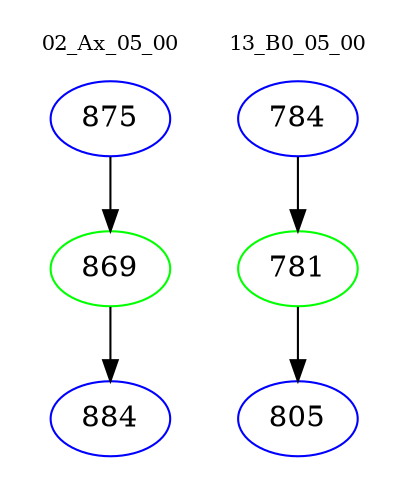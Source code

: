 digraph{
subgraph cluster_0 {
color = white
label = "02_Ax_05_00";
fontsize=10;
T0_875 [label="875", color="blue"]
T0_875 -> T0_869 [color="black"]
T0_869 [label="869", color="green"]
T0_869 -> T0_884 [color="black"]
T0_884 [label="884", color="blue"]
}
subgraph cluster_1 {
color = white
label = "13_B0_05_00";
fontsize=10;
T1_784 [label="784", color="blue"]
T1_784 -> T1_781 [color="black"]
T1_781 [label="781", color="green"]
T1_781 -> T1_805 [color="black"]
T1_805 [label="805", color="blue"]
}
}
